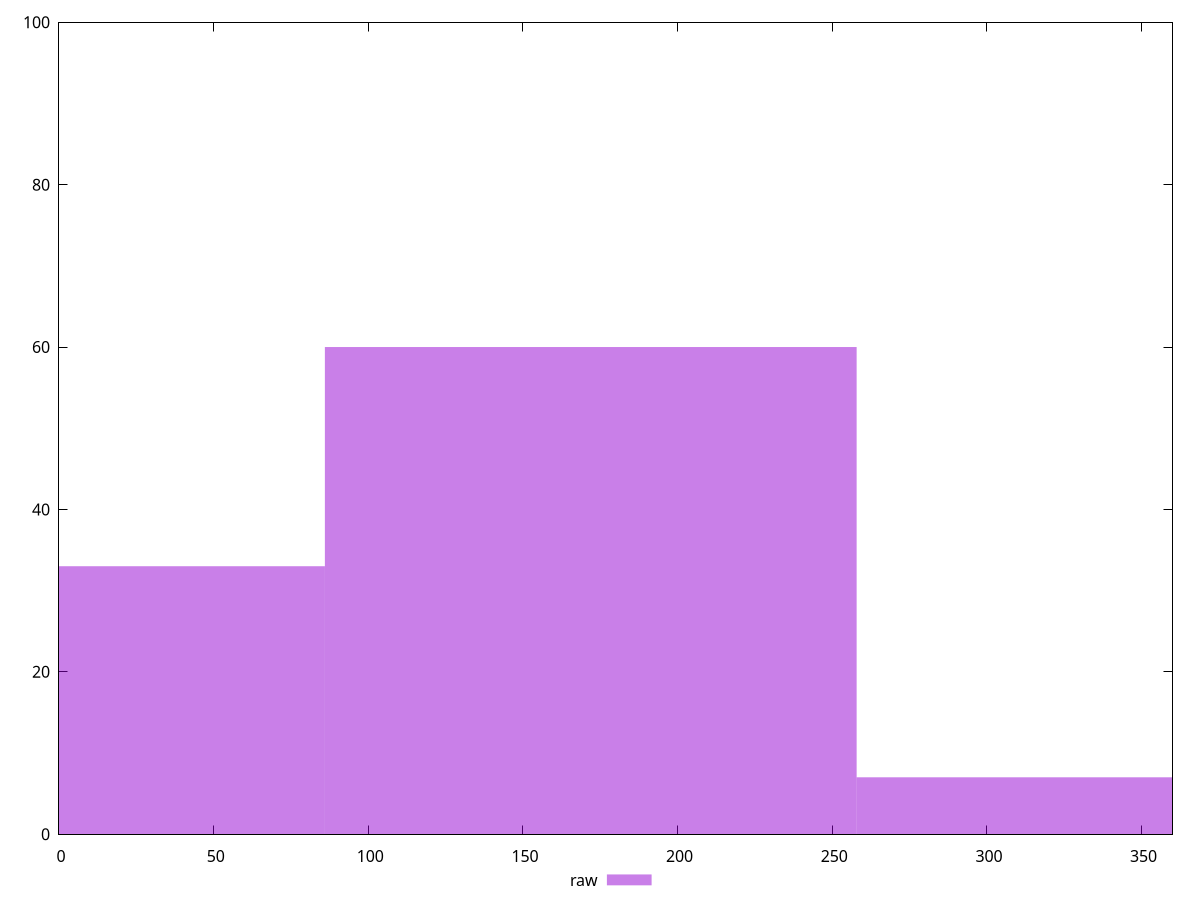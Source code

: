 reset

$raw <<EOF
171.919750577951 60
0 33
343.839501155902 7
EOF

set key outside below
set boxwidth 171.919750577951
set xrange [0:360]
set yrange [0:100]
set trange [0:100]
set style fill transparent solid 0.5 noborder
set terminal svg size 640, 490 enhanced background rgb 'white'
set output "reprap/unused-css-rules/samples/pages+cached+noexternal+nomedia+nocss/raw/histogram.svg"

plot $raw title "raw" with boxes

reset
